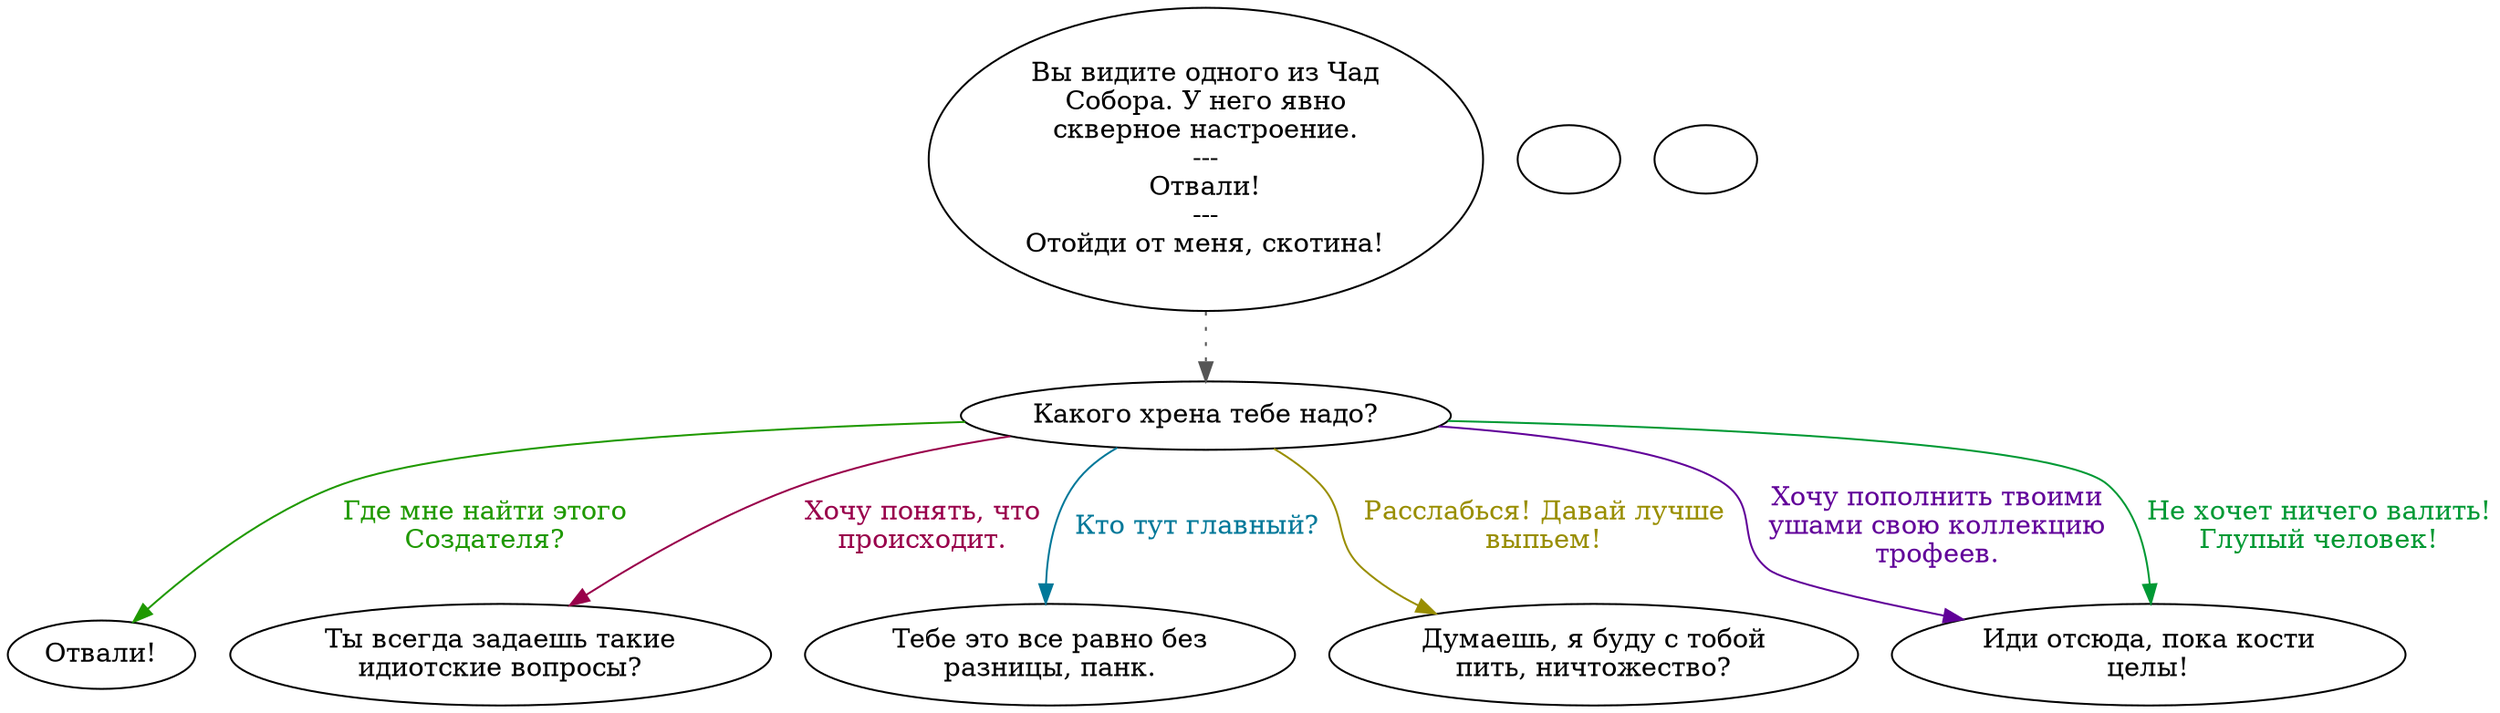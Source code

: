 digraph chidgab {
  "start" [style=filled       fillcolor="#FFFFFF"       color="#000000"]
  "start" -> "Brat02" [style=dotted color="#555555"]
  "start" [label="Вы видите одного из Чад\nСобора. У него явно\nскверное настроение.\n---\nОтвали!\n---\nОтойди от меня, скотина!"]
  "Brat02" [style=filled       fillcolor="#FFFFFF"       color="#000000"]
  "Brat02" [label="Какого хрена тебе надо?"]
  "Brat02" -> "Brat03" [label="Где мне найти этого\nСоздателя?" color="#1F9900" fontcolor="#1F9900"]
  "Brat02" -> "Brat04" [label="Хочу понять, что\nпроисходит." color="#99004B" fontcolor="#99004B"]
  "Brat02" -> "Brat05" [label="Кто тут главный?" color="#007899" fontcolor="#007899"]
  "Brat02" -> "Brat06" [label="Расслабься! Давай лучше\nвыпьем!" color="#998E00" fontcolor="#998E00"]
  "Brat02" -> "Brat07" [label="Хочу пополнить твоими\nушами свою коллекцию\nтрофеев." color="#610099" fontcolor="#610099"]
  "Brat02" -> "Brat07" [label="Не хочет ничего валить!\nГлупый человек!" color="#009934" fontcolor="#009934"]
  "Brat03" [style=filled       fillcolor="#FFFFFF"       color="#000000"]
  "Brat03" [label="Отвали!"]
  "Brat04" [style=filled       fillcolor="#FFFFFF"       color="#000000"]
  "Brat04" [label="Ты всегда задаешь такие\nидиотские вопросы?"]
  "Brat05" [style=filled       fillcolor="#FFFFFF"       color="#000000"]
  "Brat05" [label="Тебе это все равно без\nразницы, панк."]
  "Brat06" [style=filled       fillcolor="#FFFFFF"       color="#000000"]
  "Brat06" [label="Думаешь, я буду с тобой\nпить, ничтожество?"]
  "Brat07" [style=filled       fillcolor="#FFFFFF"       color="#000000"]
  "Brat07" [label="Иди отсюда, пока кости\nцелы!"]
  "Combat" [style=filled       fillcolor="#FFFFFF"       color="#000000"]
  "Combat" [label=""]
  "BratEnd" [style=filled       fillcolor="#FFFFFF"       color="#000000"]
  "BratEnd" [label=""]
}